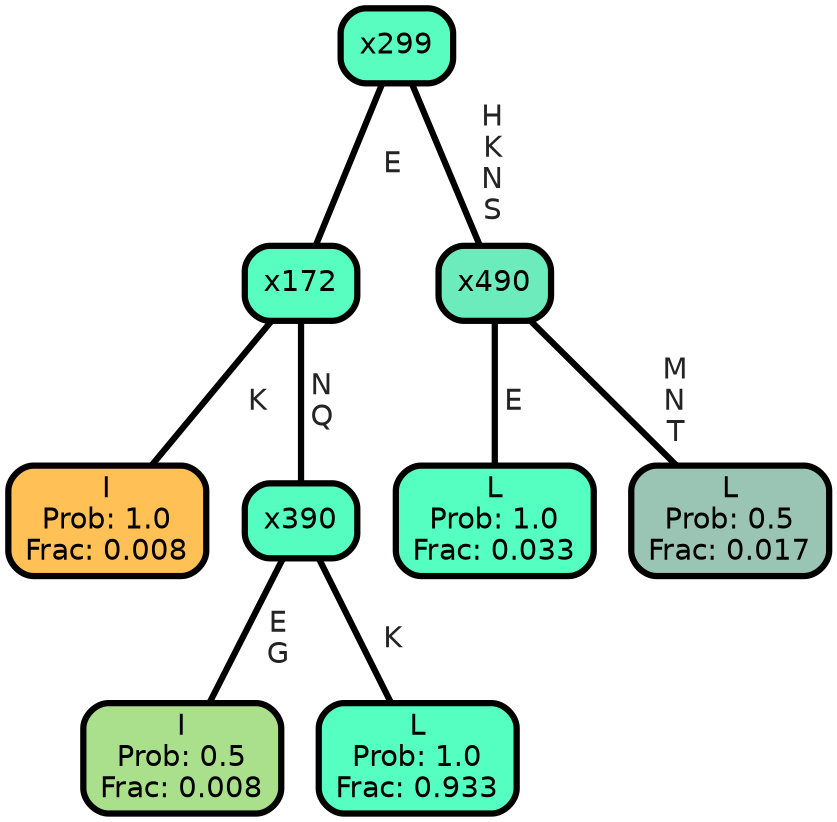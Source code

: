 graph Tree {
node [shape=box, style="filled, rounded",color="black",penwidth="3",fontcolor="black",                 fontname=helvetica] ;
graph [ranksep="0 equally", splines=straight,                 bgcolor=transparent, dpi=200] ;
edge [fontname=helvetica, fontweight=bold,fontcolor=grey14,color=black] ;
0 [label="I
Prob: 1.0
Frac: 0.008", fillcolor="#ffc155"] ;
1 [label="x172", fillcolor="#57febf"] ;
2 [label="I
Prob: 0.5
Frac: 0.008", fillcolor="#aae08b"] ;
3 [label="x390", fillcolor="#55fec0"] ;
4 [label="L
Prob: 1.0
Frac: 0.933", fillcolor="#55ffc1"] ;
5 [label="x299", fillcolor="#58fdbf"] ;
6 [label="L
Prob: 1.0
Frac: 0.033", fillcolor="#55ffc1"] ;
7 [label="x490", fillcolor="#6cebbd"] ;
8 [label="L
Prob: 0.5
Frac: 0.017", fillcolor="#9ac5b5"] ;
1 -- 0 [label=" K",penwidth=3] ;
1 -- 3 [label=" N\n Q",penwidth=3] ;
3 -- 2 [label=" E\n G",penwidth=3] ;
3 -- 4 [label=" K",penwidth=3] ;
5 -- 1 [label=" E",penwidth=3] ;
5 -- 7 [label=" H\n K\n N\n S",penwidth=3] ;
7 -- 6 [label=" E",penwidth=3] ;
7 -- 8 [label=" M\n N\n T",penwidth=3] ;
{rank = same;}}